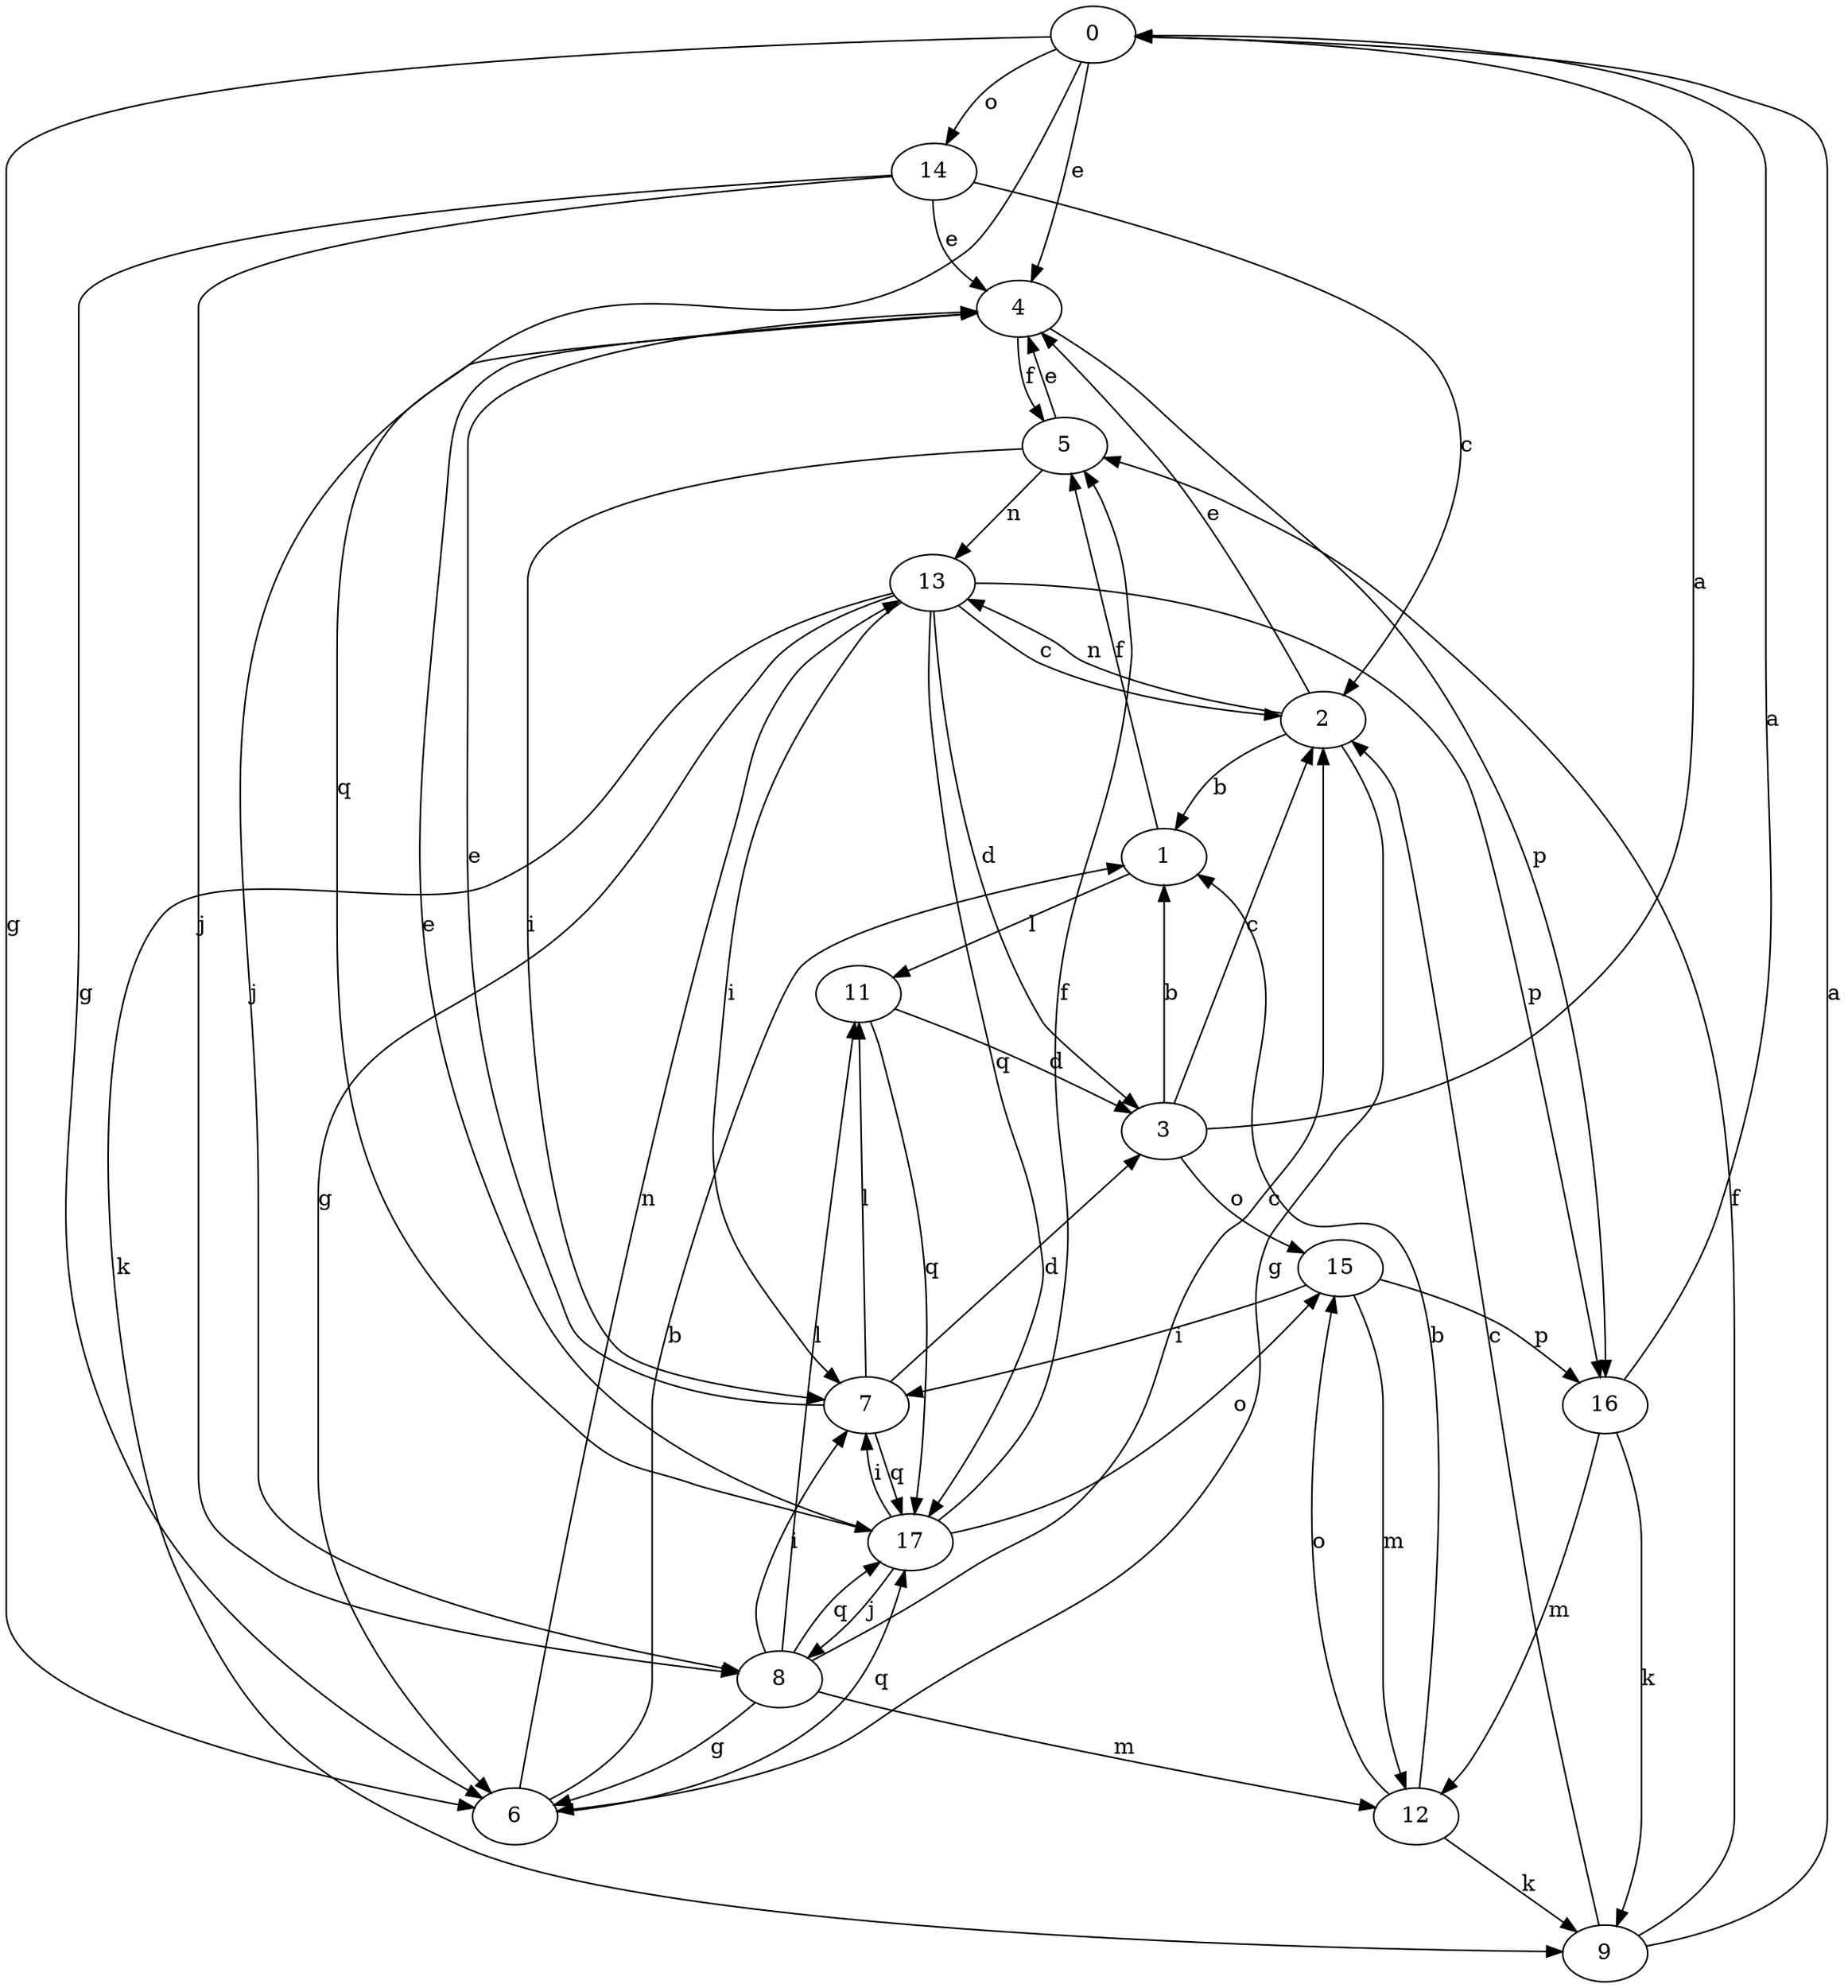 strict digraph  {
0;
1;
2;
3;
4;
5;
6;
7;
8;
9;
11;
12;
13;
14;
15;
16;
17;
0 -> 4  [label=e];
0 -> 6  [label=g];
0 -> 14  [label=o];
0 -> 17  [label=q];
1 -> 5  [label=f];
1 -> 11  [label=l];
2 -> 1  [label=b];
2 -> 4  [label=e];
2 -> 6  [label=g];
2 -> 13  [label=n];
3 -> 0  [label=a];
3 -> 1  [label=b];
3 -> 2  [label=c];
3 -> 15  [label=o];
4 -> 5  [label=f];
4 -> 8  [label=j];
4 -> 16  [label=p];
5 -> 4  [label=e];
5 -> 7  [label=i];
5 -> 13  [label=n];
6 -> 1  [label=b];
6 -> 13  [label=n];
6 -> 17  [label=q];
7 -> 3  [label=d];
7 -> 4  [label=e];
7 -> 11  [label=l];
7 -> 17  [label=q];
8 -> 2  [label=c];
8 -> 6  [label=g];
8 -> 7  [label=i];
8 -> 11  [label=l];
8 -> 12  [label=m];
8 -> 17  [label=q];
9 -> 0  [label=a];
9 -> 2  [label=c];
9 -> 5  [label=f];
11 -> 3  [label=d];
11 -> 17  [label=q];
12 -> 1  [label=b];
12 -> 9  [label=k];
12 -> 15  [label=o];
13 -> 2  [label=c];
13 -> 3  [label=d];
13 -> 6  [label=g];
13 -> 7  [label=i];
13 -> 9  [label=k];
13 -> 16  [label=p];
13 -> 17  [label=q];
14 -> 2  [label=c];
14 -> 4  [label=e];
14 -> 6  [label=g];
14 -> 8  [label=j];
15 -> 7  [label=i];
15 -> 12  [label=m];
15 -> 16  [label=p];
16 -> 0  [label=a];
16 -> 9  [label=k];
16 -> 12  [label=m];
17 -> 4  [label=e];
17 -> 5  [label=f];
17 -> 7  [label=i];
17 -> 8  [label=j];
17 -> 15  [label=o];
}
